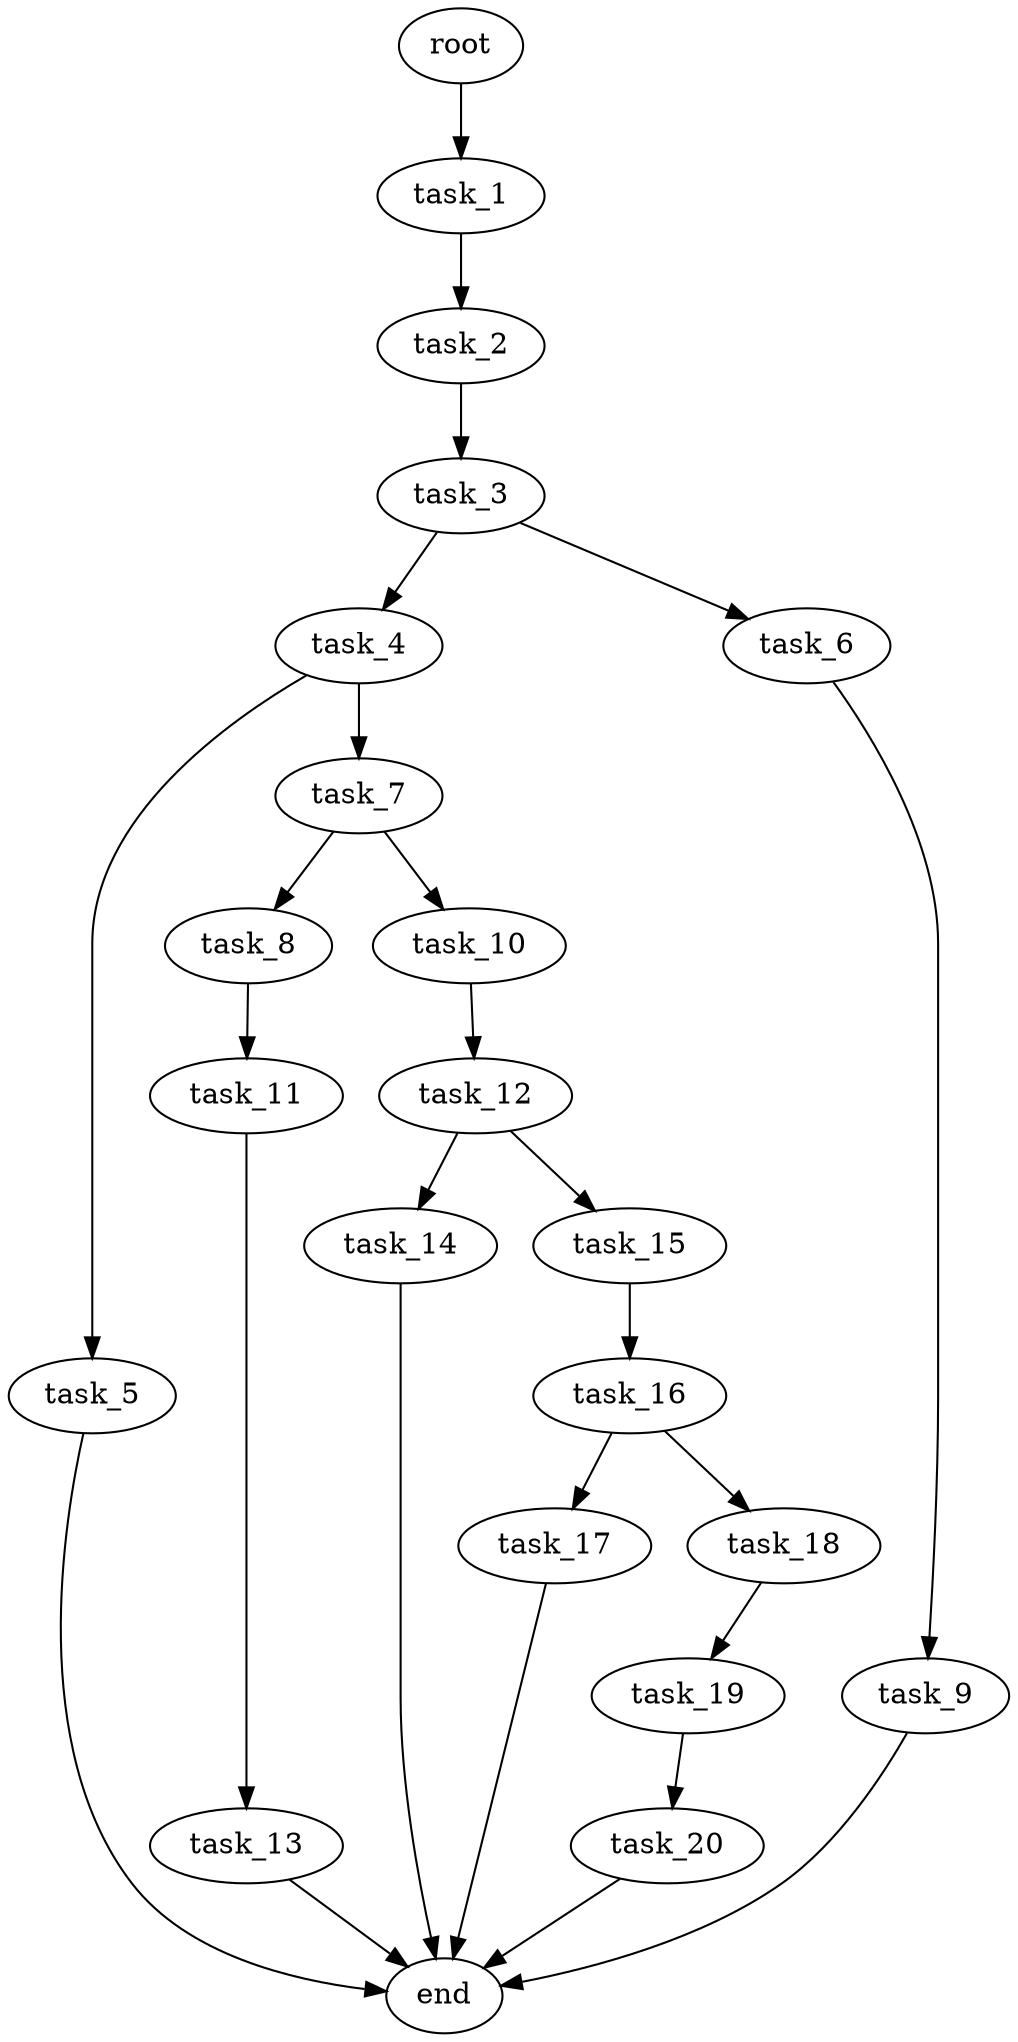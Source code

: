 digraph G {
  root [size="0.000000e+00"];
  task_1 [size="6.604621e+09"];
  task_2 [size="1.571414e+09"];
  task_3 [size="1.738962e+09"];
  task_4 [size="7.515736e+08"];
  task_5 [size="2.775455e+07"];
  task_6 [size="4.505587e+09"];
  task_7 [size="5.938518e+09"];
  task_8 [size="2.913302e+09"];
  task_9 [size="2.315531e+09"];
  task_10 [size="7.069851e+09"];
  task_11 [size="7.030173e+09"];
  task_12 [size="4.540859e+09"];
  task_13 [size="6.874162e+09"];
  task_14 [size="9.239187e+09"];
  task_15 [size="7.878492e+09"];
  task_16 [size="6.250955e+09"];
  task_17 [size="6.612169e+09"];
  task_18 [size="9.336751e+09"];
  task_19 [size="4.251965e+09"];
  task_20 [size="5.446079e+09"];
  end [size="0.000000e+00"];

  root -> task_1 [size="1.000000e-12"];
  task_1 -> task_2 [size="1.571414e+08"];
  task_2 -> task_3 [size="1.738962e+08"];
  task_3 -> task_4 [size="7.515736e+07"];
  task_3 -> task_6 [size="4.505587e+08"];
  task_4 -> task_5 [size="2.775455e+06"];
  task_4 -> task_7 [size="5.938518e+08"];
  task_5 -> end [size="1.000000e-12"];
  task_6 -> task_9 [size="2.315531e+08"];
  task_7 -> task_8 [size="2.913302e+08"];
  task_7 -> task_10 [size="7.069851e+08"];
  task_8 -> task_11 [size="7.030173e+08"];
  task_9 -> end [size="1.000000e-12"];
  task_10 -> task_12 [size="4.540859e+08"];
  task_11 -> task_13 [size="6.874162e+08"];
  task_12 -> task_14 [size="9.239187e+08"];
  task_12 -> task_15 [size="7.878492e+08"];
  task_13 -> end [size="1.000000e-12"];
  task_14 -> end [size="1.000000e-12"];
  task_15 -> task_16 [size="6.250955e+08"];
  task_16 -> task_17 [size="6.612169e+08"];
  task_16 -> task_18 [size="9.336751e+08"];
  task_17 -> end [size="1.000000e-12"];
  task_18 -> task_19 [size="4.251965e+08"];
  task_19 -> task_20 [size="5.446079e+08"];
  task_20 -> end [size="1.000000e-12"];
}
